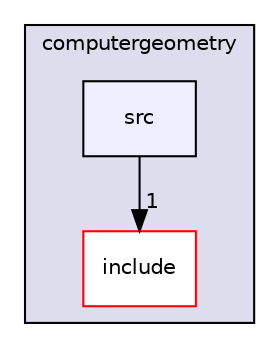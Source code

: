 digraph "NANA/modules/computergeometry/src" {
  compound=true
  node [ fontsize="10", fontname="Helvetica"];
  edge [ labelfontsize="10", labelfontname="Helvetica"];
  subgraph clusterdir_a0034a2e1eb347b72447d7288fcbeb40 {
    graph [ bgcolor="#ddddee", pencolor="black", label="computergeometry" fontname="Helvetica", fontsize="10", URL="dir_a0034a2e1eb347b72447d7288fcbeb40.html"]
  dir_fb7eaad88856202e42e495fe4c640ce2 [shape=box label="include" fillcolor="white" style="filled" color="red" URL="dir_fb7eaad88856202e42e495fe4c640ce2.html"];
  dir_54a89cde1f82f14264c816851d14f774 [shape=box, label="src", style="filled", fillcolor="#eeeeff", pencolor="black", URL="dir_54a89cde1f82f14264c816851d14f774.html"];
  }
  dir_54a89cde1f82f14264c816851d14f774->dir_fb7eaad88856202e42e495fe4c640ce2 [headlabel="1", labeldistance=1.5 headhref="dir_000005_000003.html"];
}
